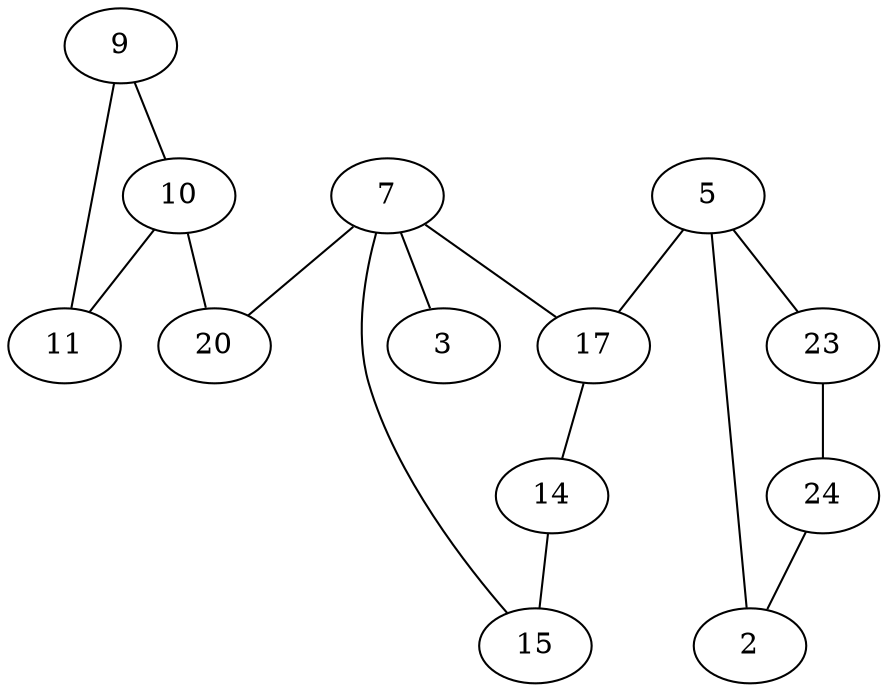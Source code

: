 graph G { 9 -- 10 14 -- 15 23 -- 24 15 -- 7 7 -- 17 2 -- 5 24 -- 2 5 -- 23 5 -- 17 7 -- 20 10 -- 20 10 -- 11 9 -- 11 17 -- 14 7 -- 3}
